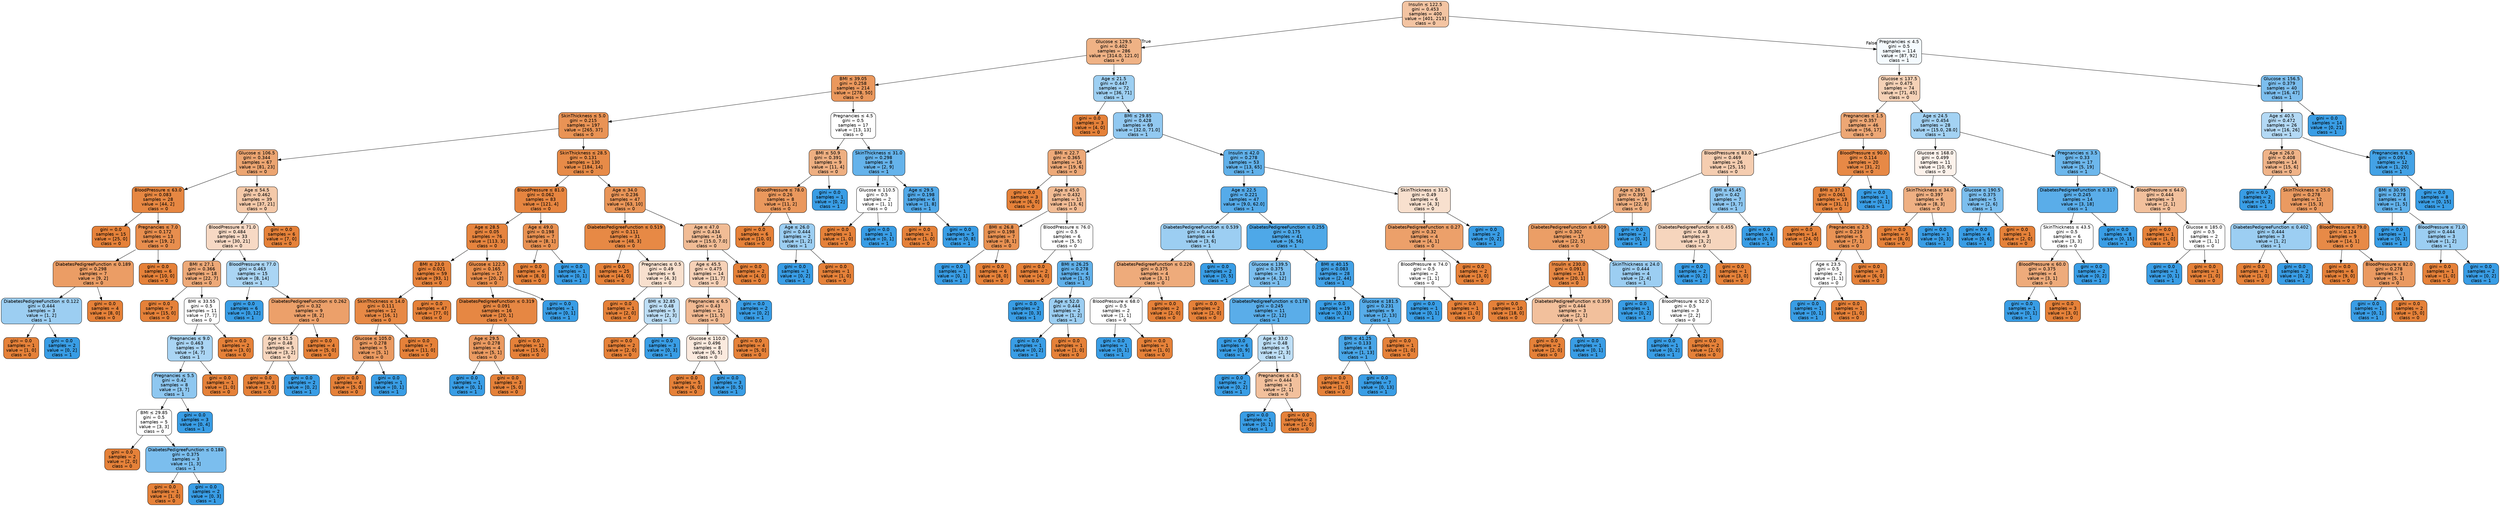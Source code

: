 digraph Tree {
node [shape=box, style="filled, rounded", color="black", fontname="helvetica"] ;
edge [fontname="helvetica"] ;
0 [label=<Insulin &le; 122.5<br/>gini = 0.453<br/>samples = 400<br/>value = [401, 213]<br/>class = 0>, fillcolor="#f3c4a2"] ;
1 [label=<Glucose &le; 129.5<br/>gini = 0.402<br/>samples = 286<br/>value = [314.0, 121.0]<br/>class = 0>, fillcolor="#efb285"] ;
0 -> 1 [labeldistance=2.5, labelangle=45, headlabel="True"] ;
2 [label=<BMI &le; 39.05<br/>gini = 0.258<br/>samples = 214<br/>value = [278, 50]<br/>class = 0>, fillcolor="#ea985d"] ;
1 -> 2 ;
3 [label=<SkinThickness &le; 5.0<br/>gini = 0.215<br/>samples = 197<br/>value = [265, 37]<br/>class = 0>, fillcolor="#e99355"] ;
2 -> 3 ;
4 [label=<Glucose &le; 106.5<br/>gini = 0.344<br/>samples = 67<br/>value = [81, 23]<br/>class = 0>, fillcolor="#eca571"] ;
3 -> 4 ;
5 [label=<BloodPressure &le; 63.0<br/>gini = 0.083<br/>samples = 28<br/>value = [44, 2]<br/>class = 0>, fillcolor="#e68742"] ;
4 -> 5 ;
6 [label=<gini = 0.0<br/>samples = 15<br/>value = [25, 0]<br/>class = 0>, fillcolor="#e58139"] ;
5 -> 6 ;
7 [label=<Pregnancies &le; 7.0<br/>gini = 0.172<br/>samples = 13<br/>value = [19, 2]<br/>class = 0>, fillcolor="#e88e4e"] ;
5 -> 7 ;
8 [label=<DiabetesPedigreeFunction &le; 0.189<br/>gini = 0.298<br/>samples = 7<br/>value = [9, 2]<br/>class = 0>, fillcolor="#eb9d65"] ;
7 -> 8 ;
9 [label=<DiabetesPedigreeFunction &le; 0.122<br/>gini = 0.444<br/>samples = 3<br/>value = [1, 2]<br/>class = 1>, fillcolor="#9ccef2"] ;
8 -> 9 ;
10 [label=<gini = 0.0<br/>samples = 1<br/>value = [1, 0]<br/>class = 0>, fillcolor="#e58139"] ;
9 -> 10 ;
11 [label=<gini = 0.0<br/>samples = 2<br/>value = [0, 2]<br/>class = 1>, fillcolor="#399de5"] ;
9 -> 11 ;
12 [label=<gini = 0.0<br/>samples = 4<br/>value = [8, 0]<br/>class = 0>, fillcolor="#e58139"] ;
8 -> 12 ;
13 [label=<gini = 0.0<br/>samples = 6<br/>value = [10, 0]<br/>class = 0>, fillcolor="#e58139"] ;
7 -> 13 ;
14 [label=<Age &le; 54.5<br/>gini = 0.462<br/>samples = 39<br/>value = [37, 21]<br/>class = 0>, fillcolor="#f4c9a9"] ;
4 -> 14 ;
15 [label=<BloodPressure &le; 71.0<br/>gini = 0.484<br/>samples = 33<br/>value = [30, 21]<br/>class = 0>, fillcolor="#f7d9c4"] ;
14 -> 15 ;
16 [label=<BMI &le; 27.1<br/>gini = 0.366<br/>samples = 18<br/>value = [22, 7]<br/>class = 0>, fillcolor="#eda978"] ;
15 -> 16 ;
17 [label=<gini = 0.0<br/>samples = 7<br/>value = [15, 0]<br/>class = 0>, fillcolor="#e58139"] ;
16 -> 17 ;
18 [label=<BMI &le; 33.55<br/>gini = 0.5<br/>samples = 11<br/>value = [7, 7]<br/>class = 0>, fillcolor="#ffffff"] ;
16 -> 18 ;
19 [label=<Pregnancies &le; 9.0<br/>gini = 0.463<br/>samples = 9<br/>value = [4, 7]<br/>class = 1>, fillcolor="#aad5f4"] ;
18 -> 19 ;
20 [label=<Pregnancies &le; 5.5<br/>gini = 0.42<br/>samples = 8<br/>value = [3, 7]<br/>class = 1>, fillcolor="#8ec7f0"] ;
19 -> 20 ;
21 [label=<BMI &le; 29.85<br/>gini = 0.5<br/>samples = 5<br/>value = [3, 3]<br/>class = 0>, fillcolor="#ffffff"] ;
20 -> 21 ;
22 [label=<gini = 0.0<br/>samples = 2<br/>value = [2, 0]<br/>class = 0>, fillcolor="#e58139"] ;
21 -> 22 ;
23 [label=<DiabetesPedigreeFunction &le; 0.188<br/>gini = 0.375<br/>samples = 3<br/>value = [1, 3]<br/>class = 1>, fillcolor="#7bbeee"] ;
21 -> 23 ;
24 [label=<gini = 0.0<br/>samples = 1<br/>value = [1, 0]<br/>class = 0>, fillcolor="#e58139"] ;
23 -> 24 ;
25 [label=<gini = 0.0<br/>samples = 2<br/>value = [0, 3]<br/>class = 1>, fillcolor="#399de5"] ;
23 -> 25 ;
26 [label=<gini = 0.0<br/>samples = 3<br/>value = [0, 4]<br/>class = 1>, fillcolor="#399de5"] ;
20 -> 26 ;
27 [label=<gini = 0.0<br/>samples = 1<br/>value = [1, 0]<br/>class = 0>, fillcolor="#e58139"] ;
19 -> 27 ;
28 [label=<gini = 0.0<br/>samples = 2<br/>value = [3, 0]<br/>class = 0>, fillcolor="#e58139"] ;
18 -> 28 ;
29 [label=<BloodPressure &le; 77.0<br/>gini = 0.463<br/>samples = 15<br/>value = [8, 14]<br/>class = 1>, fillcolor="#aad5f4"] ;
15 -> 29 ;
30 [label=<gini = 0.0<br/>samples = 6<br/>value = [0, 12]<br/>class = 1>, fillcolor="#399de5"] ;
29 -> 30 ;
31 [label=<DiabetesPedigreeFunction &le; 0.262<br/>gini = 0.32<br/>samples = 9<br/>value = [8, 2]<br/>class = 0>, fillcolor="#eca06a"] ;
29 -> 31 ;
32 [label=<Age &le; 51.5<br/>gini = 0.48<br/>samples = 5<br/>value = [3, 2]<br/>class = 0>, fillcolor="#f6d5bd"] ;
31 -> 32 ;
33 [label=<gini = 0.0<br/>samples = 3<br/>value = [3, 0]<br/>class = 0>, fillcolor="#e58139"] ;
32 -> 33 ;
34 [label=<gini = 0.0<br/>samples = 2<br/>value = [0, 2]<br/>class = 1>, fillcolor="#399de5"] ;
32 -> 34 ;
35 [label=<gini = 0.0<br/>samples = 4<br/>value = [5, 0]<br/>class = 0>, fillcolor="#e58139"] ;
31 -> 35 ;
36 [label=<gini = 0.0<br/>samples = 6<br/>value = [7, 0]<br/>class = 0>, fillcolor="#e58139"] ;
14 -> 36 ;
37 [label=<SkinThickness &le; 28.5<br/>gini = 0.131<br/>samples = 130<br/>value = [184, 14]<br/>class = 0>, fillcolor="#e78b48"] ;
3 -> 37 ;
38 [label=<BloodPressure &le; 81.0<br/>gini = 0.062<br/>samples = 83<br/>value = [121, 4]<br/>class = 0>, fillcolor="#e68540"] ;
37 -> 38 ;
39 [label=<Age &le; 28.5<br/>gini = 0.05<br/>samples = 76<br/>value = [113, 3]<br/>class = 0>, fillcolor="#e6843e"] ;
38 -> 39 ;
40 [label=<BMI &le; 23.0<br/>gini = 0.021<br/>samples = 59<br/>value = [93, 1]<br/>class = 0>, fillcolor="#e5823b"] ;
39 -> 40 ;
41 [label=<SkinThickness &le; 14.0<br/>gini = 0.111<br/>samples = 12<br/>value = [16, 1]<br/>class = 0>, fillcolor="#e78945"] ;
40 -> 41 ;
42 [label=<Glucose &le; 105.0<br/>gini = 0.278<br/>samples = 5<br/>value = [5, 1]<br/>class = 0>, fillcolor="#ea9a61"] ;
41 -> 42 ;
43 [label=<gini = 0.0<br/>samples = 4<br/>value = [5, 0]<br/>class = 0>, fillcolor="#e58139"] ;
42 -> 43 ;
44 [label=<gini = 0.0<br/>samples = 1<br/>value = [0, 1]<br/>class = 1>, fillcolor="#399de5"] ;
42 -> 44 ;
45 [label=<gini = 0.0<br/>samples = 7<br/>value = [11, 0]<br/>class = 0>, fillcolor="#e58139"] ;
41 -> 45 ;
46 [label=<gini = 0.0<br/>samples = 47<br/>value = [77, 0]<br/>class = 0>, fillcolor="#e58139"] ;
40 -> 46 ;
47 [label=<Glucose &le; 122.5<br/>gini = 0.165<br/>samples = 17<br/>value = [20, 2]<br/>class = 0>, fillcolor="#e88e4d"] ;
39 -> 47 ;
48 [label=<DiabetesPedigreeFunction &le; 0.319<br/>gini = 0.091<br/>samples = 16<br/>value = [20, 1]<br/>class = 0>, fillcolor="#e68743"] ;
47 -> 48 ;
49 [label=<Age &le; 29.5<br/>gini = 0.278<br/>samples = 4<br/>value = [5, 1]<br/>class = 0>, fillcolor="#ea9a61"] ;
48 -> 49 ;
50 [label=<gini = 0.0<br/>samples = 1<br/>value = [0, 1]<br/>class = 1>, fillcolor="#399de5"] ;
49 -> 50 ;
51 [label=<gini = 0.0<br/>samples = 3<br/>value = [5, 0]<br/>class = 0>, fillcolor="#e58139"] ;
49 -> 51 ;
52 [label=<gini = 0.0<br/>samples = 12<br/>value = [15, 0]<br/>class = 0>, fillcolor="#e58139"] ;
48 -> 52 ;
53 [label=<gini = 0.0<br/>samples = 1<br/>value = [0, 1]<br/>class = 1>, fillcolor="#399de5"] ;
47 -> 53 ;
54 [label=<Age &le; 49.0<br/>gini = 0.198<br/>samples = 7<br/>value = [8, 1]<br/>class = 0>, fillcolor="#e89152"] ;
38 -> 54 ;
55 [label=<gini = 0.0<br/>samples = 6<br/>value = [8, 0]<br/>class = 0>, fillcolor="#e58139"] ;
54 -> 55 ;
56 [label=<gini = 0.0<br/>samples = 1<br/>value = [0, 1]<br/>class = 1>, fillcolor="#399de5"] ;
54 -> 56 ;
57 [label=<Age &le; 34.0<br/>gini = 0.236<br/>samples = 47<br/>value = [63, 10]<br/>class = 0>, fillcolor="#e99558"] ;
37 -> 57 ;
58 [label=<DiabetesPedigreeFunction &le; 0.519<br/>gini = 0.111<br/>samples = 31<br/>value = [48, 3]<br/>class = 0>, fillcolor="#e78945"] ;
57 -> 58 ;
59 [label=<gini = 0.0<br/>samples = 25<br/>value = [44, 0]<br/>class = 0>, fillcolor="#e58139"] ;
58 -> 59 ;
60 [label=<Pregnancies &le; 0.5<br/>gini = 0.49<br/>samples = 6<br/>value = [4, 3]<br/>class = 0>, fillcolor="#f8e0ce"] ;
58 -> 60 ;
61 [label=<gini = 0.0<br/>samples = 1<br/>value = [2, 0]<br/>class = 0>, fillcolor="#e58139"] ;
60 -> 61 ;
62 [label=<BMI &le; 32.85<br/>gini = 0.48<br/>samples = 5<br/>value = [2, 3]<br/>class = 1>, fillcolor="#bddef6"] ;
60 -> 62 ;
63 [label=<gini = 0.0<br/>samples = 2<br/>value = [2, 0]<br/>class = 0>, fillcolor="#e58139"] ;
62 -> 63 ;
64 [label=<gini = 0.0<br/>samples = 3<br/>value = [0, 3]<br/>class = 1>, fillcolor="#399de5"] ;
62 -> 64 ;
65 [label=<Age &le; 47.0<br/>gini = 0.434<br/>samples = 16<br/>value = [15.0, 7.0]<br/>class = 0>, fillcolor="#f1bc95"] ;
57 -> 65 ;
66 [label=<Age &le; 45.5<br/>gini = 0.475<br/>samples = 14<br/>value = [11, 7]<br/>class = 0>, fillcolor="#f6d1b7"] ;
65 -> 66 ;
67 [label=<Pregnancies &le; 6.5<br/>gini = 0.43<br/>samples = 12<br/>value = [11, 5]<br/>class = 0>, fillcolor="#f1ba93"] ;
66 -> 67 ;
68 [label=<Glucose &le; 110.0<br/>gini = 0.496<br/>samples = 8<br/>value = [6, 5]<br/>class = 0>, fillcolor="#fbeade"] ;
67 -> 68 ;
69 [label=<gini = 0.0<br/>samples = 5<br/>value = [6, 0]<br/>class = 0>, fillcolor="#e58139"] ;
68 -> 69 ;
70 [label=<gini = 0.0<br/>samples = 3<br/>value = [0, 5]<br/>class = 1>, fillcolor="#399de5"] ;
68 -> 70 ;
71 [label=<gini = 0.0<br/>samples = 4<br/>value = [5, 0]<br/>class = 0>, fillcolor="#e58139"] ;
67 -> 71 ;
72 [label=<gini = 0.0<br/>samples = 2<br/>value = [0, 2]<br/>class = 1>, fillcolor="#399de5"] ;
66 -> 72 ;
73 [label=<gini = 0.0<br/>samples = 2<br/>value = [4, 0]<br/>class = 0>, fillcolor="#e58139"] ;
65 -> 73 ;
74 [label=<Pregnancies &le; 4.5<br/>gini = 0.5<br/>samples = 17<br/>value = [13, 13]<br/>class = 0>, fillcolor="#ffffff"] ;
2 -> 74 ;
75 [label=<BMI &le; 50.9<br/>gini = 0.391<br/>samples = 9<br/>value = [11, 4]<br/>class = 0>, fillcolor="#eeaf81"] ;
74 -> 75 ;
76 [label=<BloodPressure &le; 78.0<br/>gini = 0.26<br/>samples = 8<br/>value = [11, 2]<br/>class = 0>, fillcolor="#ea985d"] ;
75 -> 76 ;
77 [label=<gini = 0.0<br/>samples = 6<br/>value = [10, 0]<br/>class = 0>, fillcolor="#e58139"] ;
76 -> 77 ;
78 [label=<Age &le; 26.0<br/>gini = 0.444<br/>samples = 2<br/>value = [1, 2]<br/>class = 1>, fillcolor="#9ccef2"] ;
76 -> 78 ;
79 [label=<gini = 0.0<br/>samples = 1<br/>value = [0, 2]<br/>class = 1>, fillcolor="#399de5"] ;
78 -> 79 ;
80 [label=<gini = 0.0<br/>samples = 1<br/>value = [1, 0]<br/>class = 0>, fillcolor="#e58139"] ;
78 -> 80 ;
81 [label=<gini = 0.0<br/>samples = 1<br/>value = [0, 2]<br/>class = 1>, fillcolor="#399de5"] ;
75 -> 81 ;
82 [label=<SkinThickness &le; 31.0<br/>gini = 0.298<br/>samples = 8<br/>value = [2, 9]<br/>class = 1>, fillcolor="#65b3eb"] ;
74 -> 82 ;
83 [label=<Glucose &le; 110.5<br/>gini = 0.5<br/>samples = 2<br/>value = [1, 1]<br/>class = 0>, fillcolor="#ffffff"] ;
82 -> 83 ;
84 [label=<gini = 0.0<br/>samples = 1<br/>value = [1, 0]<br/>class = 0>, fillcolor="#e58139"] ;
83 -> 84 ;
85 [label=<gini = 0.0<br/>samples = 1<br/>value = [0, 1]<br/>class = 1>, fillcolor="#399de5"] ;
83 -> 85 ;
86 [label=<Age &le; 29.5<br/>gini = 0.198<br/>samples = 6<br/>value = [1, 8]<br/>class = 1>, fillcolor="#52a9e8"] ;
82 -> 86 ;
87 [label=<gini = 0.0<br/>samples = 1<br/>value = [1, 0]<br/>class = 0>, fillcolor="#e58139"] ;
86 -> 87 ;
88 [label=<gini = 0.0<br/>samples = 5<br/>value = [0, 8]<br/>class = 1>, fillcolor="#399de5"] ;
86 -> 88 ;
89 [label=<Age &le; 21.5<br/>gini = 0.447<br/>samples = 72<br/>value = [36, 71]<br/>class = 1>, fillcolor="#9dcff2"] ;
1 -> 89 ;
90 [label=<gini = 0.0<br/>samples = 3<br/>value = [4, 0]<br/>class = 0>, fillcolor="#e58139"] ;
89 -> 90 ;
91 [label=<BMI &le; 29.85<br/>gini = 0.428<br/>samples = 69<br/>value = [32.0, 71.0]<br/>class = 1>, fillcolor="#92c9f1"] ;
89 -> 91 ;
92 [label=<BMI &le; 22.7<br/>gini = 0.365<br/>samples = 16<br/>value = [19, 6]<br/>class = 0>, fillcolor="#eda978"] ;
91 -> 92 ;
93 [label=<gini = 0.0<br/>samples = 3<br/>value = [6, 0]<br/>class = 0>, fillcolor="#e58139"] ;
92 -> 93 ;
94 [label=<Age &le; 45.0<br/>gini = 0.432<br/>samples = 13<br/>value = [13, 6]<br/>class = 0>, fillcolor="#f1bb94"] ;
92 -> 94 ;
95 [label=<BMI &le; 26.8<br/>gini = 0.198<br/>samples = 7<br/>value = [8, 1]<br/>class = 0>, fillcolor="#e89152"] ;
94 -> 95 ;
96 [label=<gini = 0.0<br/>samples = 1<br/>value = [0, 1]<br/>class = 1>, fillcolor="#399de5"] ;
95 -> 96 ;
97 [label=<gini = 0.0<br/>samples = 6<br/>value = [8, 0]<br/>class = 0>, fillcolor="#e58139"] ;
95 -> 97 ;
98 [label=<BloodPressure &le; 76.0<br/>gini = 0.5<br/>samples = 6<br/>value = [5, 5]<br/>class = 0>, fillcolor="#ffffff"] ;
94 -> 98 ;
99 [label=<gini = 0.0<br/>samples = 2<br/>value = [4, 0]<br/>class = 0>, fillcolor="#e58139"] ;
98 -> 99 ;
100 [label=<BMI &le; 26.25<br/>gini = 0.278<br/>samples = 4<br/>value = [1, 5]<br/>class = 1>, fillcolor="#61b1ea"] ;
98 -> 100 ;
101 [label=<gini = 0.0<br/>samples = 2<br/>value = [0, 3]<br/>class = 1>, fillcolor="#399de5"] ;
100 -> 101 ;
102 [label=<Age &le; 52.0<br/>gini = 0.444<br/>samples = 2<br/>value = [1, 2]<br/>class = 1>, fillcolor="#9ccef2"] ;
100 -> 102 ;
103 [label=<gini = 0.0<br/>samples = 1<br/>value = [0, 2]<br/>class = 1>, fillcolor="#399de5"] ;
102 -> 103 ;
104 [label=<gini = 0.0<br/>samples = 1<br/>value = [1, 0]<br/>class = 0>, fillcolor="#e58139"] ;
102 -> 104 ;
105 [label=<Insulin &le; 42.0<br/>gini = 0.278<br/>samples = 53<br/>value = [13, 65]<br/>class = 1>, fillcolor="#61b1ea"] ;
91 -> 105 ;
106 [label=<Age &le; 22.5<br/>gini = 0.221<br/>samples = 47<br/>value = [9.0, 62.0]<br/>class = 1>, fillcolor="#56abe9"] ;
105 -> 106 ;
107 [label=<DiabetesPedigreeFunction &le; 0.539<br/>gini = 0.444<br/>samples = 6<br/>value = [3, 6]<br/>class = 1>, fillcolor="#9ccef2"] ;
106 -> 107 ;
108 [label=<DiabetesPedigreeFunction &le; 0.226<br/>gini = 0.375<br/>samples = 4<br/>value = [3, 1]<br/>class = 0>, fillcolor="#eeab7b"] ;
107 -> 108 ;
109 [label=<BloodPressure &le; 68.0<br/>gini = 0.5<br/>samples = 2<br/>value = [1, 1]<br/>class = 0>, fillcolor="#ffffff"] ;
108 -> 109 ;
110 [label=<gini = 0.0<br/>samples = 1<br/>value = [0, 1]<br/>class = 1>, fillcolor="#399de5"] ;
109 -> 110 ;
111 [label=<gini = 0.0<br/>samples = 1<br/>value = [1, 0]<br/>class = 0>, fillcolor="#e58139"] ;
109 -> 111 ;
112 [label=<gini = 0.0<br/>samples = 2<br/>value = [2, 0]<br/>class = 0>, fillcolor="#e58139"] ;
108 -> 112 ;
113 [label=<gini = 0.0<br/>samples = 2<br/>value = [0, 5]<br/>class = 1>, fillcolor="#399de5"] ;
107 -> 113 ;
114 [label=<DiabetesPedigreeFunction &le; 0.255<br/>gini = 0.175<br/>samples = 41<br/>value = [6, 56]<br/>class = 1>, fillcolor="#4ea8e8"] ;
106 -> 114 ;
115 [label=<Glucose &le; 139.5<br/>gini = 0.375<br/>samples = 13<br/>value = [4, 12]<br/>class = 1>, fillcolor="#7bbeee"] ;
114 -> 115 ;
116 [label=<gini = 0.0<br/>samples = 2<br/>value = [2, 0]<br/>class = 0>, fillcolor="#e58139"] ;
115 -> 116 ;
117 [label=<DiabetesPedigreeFunction &le; 0.178<br/>gini = 0.245<br/>samples = 11<br/>value = [2, 12]<br/>class = 1>, fillcolor="#5aade9"] ;
115 -> 117 ;
118 [label=<gini = 0.0<br/>samples = 6<br/>value = [0, 9]<br/>class = 1>, fillcolor="#399de5"] ;
117 -> 118 ;
119 [label=<Age &le; 33.0<br/>gini = 0.48<br/>samples = 5<br/>value = [2, 3]<br/>class = 1>, fillcolor="#bddef6"] ;
117 -> 119 ;
120 [label=<gini = 0.0<br/>samples = 2<br/>value = [0, 2]<br/>class = 1>, fillcolor="#399de5"] ;
119 -> 120 ;
121 [label=<Pregnancies &le; 4.5<br/>gini = 0.444<br/>samples = 3<br/>value = [2, 1]<br/>class = 0>, fillcolor="#f2c09c"] ;
119 -> 121 ;
122 [label=<gini = 0.0<br/>samples = 1<br/>value = [0, 1]<br/>class = 1>, fillcolor="#399de5"] ;
121 -> 122 ;
123 [label=<gini = 0.0<br/>samples = 2<br/>value = [2, 0]<br/>class = 0>, fillcolor="#e58139"] ;
121 -> 123 ;
124 [label=<BMI &le; 40.15<br/>gini = 0.083<br/>samples = 28<br/>value = [2, 44]<br/>class = 1>, fillcolor="#42a1e6"] ;
114 -> 124 ;
125 [label=<gini = 0.0<br/>samples = 19<br/>value = [0, 31]<br/>class = 1>, fillcolor="#399de5"] ;
124 -> 125 ;
126 [label=<Glucose &le; 181.5<br/>gini = 0.231<br/>samples = 9<br/>value = [2, 13]<br/>class = 1>, fillcolor="#57ace9"] ;
124 -> 126 ;
127 [label=<BMI &le; 41.25<br/>gini = 0.133<br/>samples = 8<br/>value = [1, 13]<br/>class = 1>, fillcolor="#48a5e7"] ;
126 -> 127 ;
128 [label=<gini = 0.0<br/>samples = 1<br/>value = [1, 0]<br/>class = 0>, fillcolor="#e58139"] ;
127 -> 128 ;
129 [label=<gini = 0.0<br/>samples = 7<br/>value = [0, 13]<br/>class = 1>, fillcolor="#399de5"] ;
127 -> 129 ;
130 [label=<gini = 0.0<br/>samples = 1<br/>value = [1, 0]<br/>class = 0>, fillcolor="#e58139"] ;
126 -> 130 ;
131 [label=<SkinThickness &le; 31.5<br/>gini = 0.49<br/>samples = 6<br/>value = [4, 3]<br/>class = 0>, fillcolor="#f8e0ce"] ;
105 -> 131 ;
132 [label=<DiabetesPedigreeFunction &le; 0.27<br/>gini = 0.32<br/>samples = 4<br/>value = [4, 1]<br/>class = 0>, fillcolor="#eca06a"] ;
131 -> 132 ;
133 [label=<BloodPressure &le; 74.0<br/>gini = 0.5<br/>samples = 2<br/>value = [1, 1]<br/>class = 0>, fillcolor="#ffffff"] ;
132 -> 133 ;
134 [label=<gini = 0.0<br/>samples = 1<br/>value = [0, 1]<br/>class = 1>, fillcolor="#399de5"] ;
133 -> 134 ;
135 [label=<gini = 0.0<br/>samples = 1<br/>value = [1, 0]<br/>class = 0>, fillcolor="#e58139"] ;
133 -> 135 ;
136 [label=<gini = 0.0<br/>samples = 2<br/>value = [3, 0]<br/>class = 0>, fillcolor="#e58139"] ;
132 -> 136 ;
137 [label=<gini = 0.0<br/>samples = 2<br/>value = [0, 2]<br/>class = 1>, fillcolor="#399de5"] ;
131 -> 137 ;
138 [label=<Pregnancies &le; 4.5<br/>gini = 0.5<br/>samples = 114<br/>value = [87, 92]<br/>class = 1>, fillcolor="#f4fafe"] ;
0 -> 138 [labeldistance=2.5, labelangle=-45, headlabel="False"] ;
139 [label=<Glucose &le; 137.5<br/>gini = 0.475<br/>samples = 74<br/>value = [71, 45]<br/>class = 0>, fillcolor="#f5d1b6"] ;
138 -> 139 ;
140 [label=<Pregnancies &le; 1.5<br/>gini = 0.357<br/>samples = 46<br/>value = [56, 17]<br/>class = 0>, fillcolor="#eda775"] ;
139 -> 140 ;
141 [label=<BloodPressure &le; 83.0<br/>gini = 0.469<br/>samples = 26<br/>value = [25, 15]<br/>class = 0>, fillcolor="#f5cdb0"] ;
140 -> 141 ;
142 [label=<Age &le; 28.5<br/>gini = 0.391<br/>samples = 19<br/>value = [22, 8]<br/>class = 0>, fillcolor="#eeaf81"] ;
141 -> 142 ;
143 [label=<DiabetesPedigreeFunction &le; 0.609<br/>gini = 0.302<br/>samples = 17<br/>value = [22, 5]<br/>class = 0>, fillcolor="#eb9e66"] ;
142 -> 143 ;
144 [label=<Insulin &le; 230.0<br/>gini = 0.091<br/>samples = 13<br/>value = [20, 1]<br/>class = 0>, fillcolor="#e68743"] ;
143 -> 144 ;
145 [label=<gini = 0.0<br/>samples = 10<br/>value = [18, 0]<br/>class = 0>, fillcolor="#e58139"] ;
144 -> 145 ;
146 [label=<DiabetesPedigreeFunction &le; 0.359<br/>gini = 0.444<br/>samples = 3<br/>value = [2, 1]<br/>class = 0>, fillcolor="#f2c09c"] ;
144 -> 146 ;
147 [label=<gini = 0.0<br/>samples = 2<br/>value = [2, 0]<br/>class = 0>, fillcolor="#e58139"] ;
146 -> 147 ;
148 [label=<gini = 0.0<br/>samples = 1<br/>value = [0, 1]<br/>class = 1>, fillcolor="#399de5"] ;
146 -> 148 ;
149 [label=<SkinThickness &le; 24.0<br/>gini = 0.444<br/>samples = 4<br/>value = [2, 4]<br/>class = 1>, fillcolor="#9ccef2"] ;
143 -> 149 ;
150 [label=<gini = 0.0<br/>samples = 1<br/>value = [0, 2]<br/>class = 1>, fillcolor="#399de5"] ;
149 -> 150 ;
151 [label=<BloodPressure &le; 52.0<br/>gini = 0.5<br/>samples = 3<br/>value = [2, 2]<br/>class = 0>, fillcolor="#ffffff"] ;
149 -> 151 ;
152 [label=<gini = 0.0<br/>samples = 1<br/>value = [0, 2]<br/>class = 1>, fillcolor="#399de5"] ;
151 -> 152 ;
153 [label=<gini = 0.0<br/>samples = 2<br/>value = [2, 0]<br/>class = 0>, fillcolor="#e58139"] ;
151 -> 153 ;
154 [label=<gini = 0.0<br/>samples = 2<br/>value = [0, 3]<br/>class = 1>, fillcolor="#399de5"] ;
142 -> 154 ;
155 [label=<BMI &le; 45.45<br/>gini = 0.42<br/>samples = 7<br/>value = [3, 7]<br/>class = 1>, fillcolor="#8ec7f0"] ;
141 -> 155 ;
156 [label=<DiabetesPedigreeFunction &le; 0.455<br/>gini = 0.48<br/>samples = 3<br/>value = [3, 2]<br/>class = 0>, fillcolor="#f6d5bd"] ;
155 -> 156 ;
157 [label=<gini = 0.0<br/>samples = 2<br/>value = [0, 2]<br/>class = 1>, fillcolor="#399de5"] ;
156 -> 157 ;
158 [label=<gini = 0.0<br/>samples = 1<br/>value = [3, 0]<br/>class = 0>, fillcolor="#e58139"] ;
156 -> 158 ;
159 [label=<gini = 0.0<br/>samples = 4<br/>value = [0, 5]<br/>class = 1>, fillcolor="#399de5"] ;
155 -> 159 ;
160 [label=<BloodPressure &le; 90.0<br/>gini = 0.114<br/>samples = 20<br/>value = [31, 2]<br/>class = 0>, fillcolor="#e78946"] ;
140 -> 160 ;
161 [label=<BMI &le; 37.3<br/>gini = 0.061<br/>samples = 19<br/>value = [31, 1]<br/>class = 0>, fillcolor="#e6853f"] ;
160 -> 161 ;
162 [label=<gini = 0.0<br/>samples = 14<br/>value = [24, 0]<br/>class = 0>, fillcolor="#e58139"] ;
161 -> 162 ;
163 [label=<Pregnancies &le; 2.5<br/>gini = 0.219<br/>samples = 5<br/>value = [7, 1]<br/>class = 0>, fillcolor="#e99355"] ;
161 -> 163 ;
164 [label=<Age &le; 23.5<br/>gini = 0.5<br/>samples = 2<br/>value = [1, 1]<br/>class = 0>, fillcolor="#ffffff"] ;
163 -> 164 ;
165 [label=<gini = 0.0<br/>samples = 1<br/>value = [0, 1]<br/>class = 1>, fillcolor="#399de5"] ;
164 -> 165 ;
166 [label=<gini = 0.0<br/>samples = 1<br/>value = [1, 0]<br/>class = 0>, fillcolor="#e58139"] ;
164 -> 166 ;
167 [label=<gini = 0.0<br/>samples = 3<br/>value = [6, 0]<br/>class = 0>, fillcolor="#e58139"] ;
163 -> 167 ;
168 [label=<gini = 0.0<br/>samples = 1<br/>value = [0, 1]<br/>class = 1>, fillcolor="#399de5"] ;
160 -> 168 ;
169 [label=<Age &le; 24.5<br/>gini = 0.454<br/>samples = 28<br/>value = [15.0, 28.0]<br/>class = 1>, fillcolor="#a3d2f3"] ;
139 -> 169 ;
170 [label=<Glucose &le; 168.0<br/>gini = 0.499<br/>samples = 11<br/>value = [10, 9]<br/>class = 0>, fillcolor="#fcf2eb"] ;
169 -> 170 ;
171 [label=<SkinThickness &le; 34.0<br/>gini = 0.397<br/>samples = 6<br/>value = [8, 3]<br/>class = 0>, fillcolor="#efb083"] ;
170 -> 171 ;
172 [label=<gini = 0.0<br/>samples = 5<br/>value = [8, 0]<br/>class = 0>, fillcolor="#e58139"] ;
171 -> 172 ;
173 [label=<gini = 0.0<br/>samples = 1<br/>value = [0, 3]<br/>class = 1>, fillcolor="#399de5"] ;
171 -> 173 ;
174 [label=<Glucose &le; 190.5<br/>gini = 0.375<br/>samples = 5<br/>value = [2, 6]<br/>class = 1>, fillcolor="#7bbeee"] ;
170 -> 174 ;
175 [label=<gini = 0.0<br/>samples = 4<br/>value = [0, 6]<br/>class = 1>, fillcolor="#399de5"] ;
174 -> 175 ;
176 [label=<gini = 0.0<br/>samples = 1<br/>value = [2, 0]<br/>class = 0>, fillcolor="#e58139"] ;
174 -> 176 ;
177 [label=<Pregnancies &le; 3.5<br/>gini = 0.33<br/>samples = 17<br/>value = [5, 19]<br/>class = 1>, fillcolor="#6db7ec"] ;
169 -> 177 ;
178 [label=<DiabetesPedigreeFunction &le; 0.317<br/>gini = 0.245<br/>samples = 14<br/>value = [3, 18]<br/>class = 1>, fillcolor="#5aade9"] ;
177 -> 178 ;
179 [label=<SkinThickness &le; 43.5<br/>gini = 0.5<br/>samples = 6<br/>value = [3, 3]<br/>class = 0>, fillcolor="#ffffff"] ;
178 -> 179 ;
180 [label=<BloodPressure &le; 60.0<br/>gini = 0.375<br/>samples = 4<br/>value = [3, 1]<br/>class = 0>, fillcolor="#eeab7b"] ;
179 -> 180 ;
181 [label=<gini = 0.0<br/>samples = 1<br/>value = [0, 1]<br/>class = 1>, fillcolor="#399de5"] ;
180 -> 181 ;
182 [label=<gini = 0.0<br/>samples = 3<br/>value = [3, 0]<br/>class = 0>, fillcolor="#e58139"] ;
180 -> 182 ;
183 [label=<gini = 0.0<br/>samples = 2<br/>value = [0, 2]<br/>class = 1>, fillcolor="#399de5"] ;
179 -> 183 ;
184 [label=<gini = 0.0<br/>samples = 8<br/>value = [0, 15]<br/>class = 1>, fillcolor="#399de5"] ;
178 -> 184 ;
185 [label=<BloodPressure &le; 64.0<br/>gini = 0.444<br/>samples = 3<br/>value = [2, 1]<br/>class = 0>, fillcolor="#f2c09c"] ;
177 -> 185 ;
186 [label=<gini = 0.0<br/>samples = 1<br/>value = [1, 0]<br/>class = 0>, fillcolor="#e58139"] ;
185 -> 186 ;
187 [label=<Glucose &le; 185.0<br/>gini = 0.5<br/>samples = 2<br/>value = [1, 1]<br/>class = 0>, fillcolor="#ffffff"] ;
185 -> 187 ;
188 [label=<gini = 0.0<br/>samples = 1<br/>value = [0, 1]<br/>class = 1>, fillcolor="#399de5"] ;
187 -> 188 ;
189 [label=<gini = 0.0<br/>samples = 1<br/>value = [1, 0]<br/>class = 0>, fillcolor="#e58139"] ;
187 -> 189 ;
190 [label=<Glucose &le; 156.5<br/>gini = 0.379<br/>samples = 40<br/>value = [16, 47]<br/>class = 1>, fillcolor="#7cbeee"] ;
138 -> 190 ;
191 [label=<Age &le; 40.5<br/>gini = 0.472<br/>samples = 26<br/>value = [16, 26]<br/>class = 1>, fillcolor="#b3d9f5"] ;
190 -> 191 ;
192 [label=<Age &le; 26.0<br/>gini = 0.408<br/>samples = 14<br/>value = [15, 6]<br/>class = 0>, fillcolor="#efb388"] ;
191 -> 192 ;
193 [label=<gini = 0.0<br/>samples = 2<br/>value = [0, 3]<br/>class = 1>, fillcolor="#399de5"] ;
192 -> 193 ;
194 [label=<SkinThickness &le; 25.0<br/>gini = 0.278<br/>samples = 12<br/>value = [15, 3]<br/>class = 0>, fillcolor="#ea9a61"] ;
192 -> 194 ;
195 [label=<DiabetesPedigreeFunction &le; 0.402<br/>gini = 0.444<br/>samples = 3<br/>value = [1, 2]<br/>class = 1>, fillcolor="#9ccef2"] ;
194 -> 195 ;
196 [label=<gini = 0.0<br/>samples = 1<br/>value = [1, 0]<br/>class = 0>, fillcolor="#e58139"] ;
195 -> 196 ;
197 [label=<gini = 0.0<br/>samples = 2<br/>value = [0, 2]<br/>class = 1>, fillcolor="#399de5"] ;
195 -> 197 ;
198 [label=<BloodPressure &le; 79.0<br/>gini = 0.124<br/>samples = 9<br/>value = [14, 1]<br/>class = 0>, fillcolor="#e78a47"] ;
194 -> 198 ;
199 [label=<gini = 0.0<br/>samples = 6<br/>value = [9, 0]<br/>class = 0>, fillcolor="#e58139"] ;
198 -> 199 ;
200 [label=<BloodPressure &le; 82.0<br/>gini = 0.278<br/>samples = 3<br/>value = [5, 1]<br/>class = 0>, fillcolor="#ea9a61"] ;
198 -> 200 ;
201 [label=<gini = 0.0<br/>samples = 1<br/>value = [0, 1]<br/>class = 1>, fillcolor="#399de5"] ;
200 -> 201 ;
202 [label=<gini = 0.0<br/>samples = 2<br/>value = [5, 0]<br/>class = 0>, fillcolor="#e58139"] ;
200 -> 202 ;
203 [label=<Pregnancies &le; 6.5<br/>gini = 0.091<br/>samples = 12<br/>value = [1, 20]<br/>class = 1>, fillcolor="#43a2e6"] ;
191 -> 203 ;
204 [label=<BMI &le; 30.95<br/>gini = 0.278<br/>samples = 4<br/>value = [1, 5]<br/>class = 1>, fillcolor="#61b1ea"] ;
203 -> 204 ;
205 [label=<gini = 0.0<br/>samples = 1<br/>value = [0, 3]<br/>class = 1>, fillcolor="#399de5"] ;
204 -> 205 ;
206 [label=<BloodPressure &le; 71.0<br/>gini = 0.444<br/>samples = 3<br/>value = [1, 2]<br/>class = 1>, fillcolor="#9ccef2"] ;
204 -> 206 ;
207 [label=<gini = 0.0<br/>samples = 1<br/>value = [1, 0]<br/>class = 0>, fillcolor="#e58139"] ;
206 -> 207 ;
208 [label=<gini = 0.0<br/>samples = 2<br/>value = [0, 2]<br/>class = 1>, fillcolor="#399de5"] ;
206 -> 208 ;
209 [label=<gini = 0.0<br/>samples = 8<br/>value = [0, 15]<br/>class = 1>, fillcolor="#399de5"] ;
203 -> 209 ;
210 [label=<gini = 0.0<br/>samples = 14<br/>value = [0, 21]<br/>class = 1>, fillcolor="#399de5"] ;
190 -> 210 ;
}